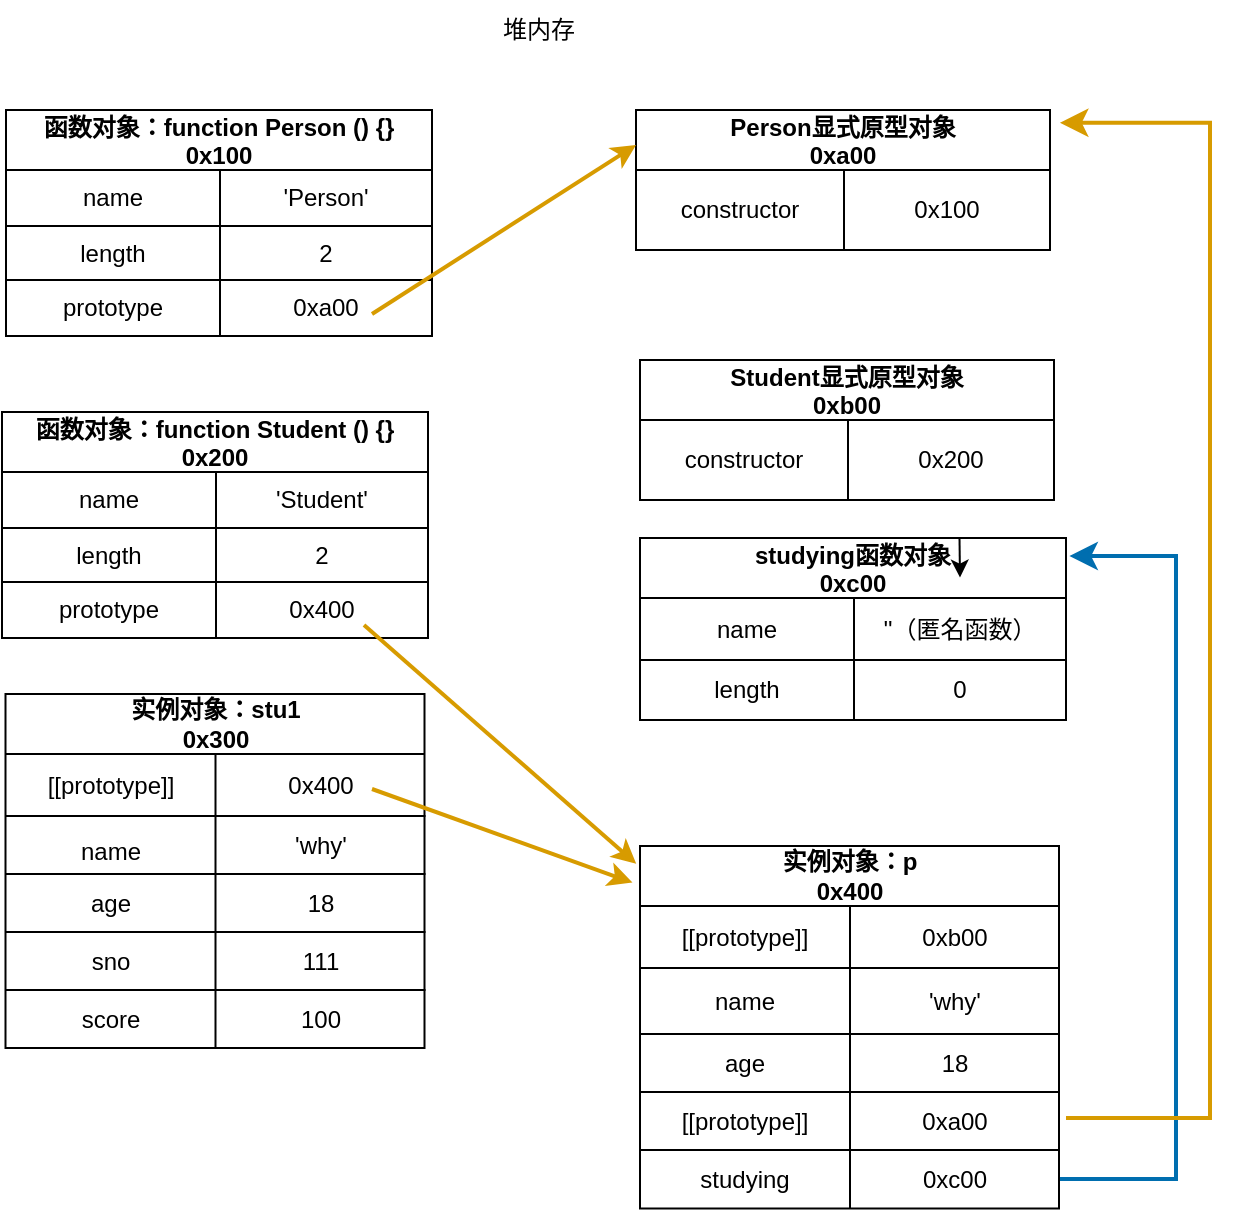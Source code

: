 <mxfile>
    <diagram id="DuiFsDTKwNbwaN0CRd7W" name="第 1 页">
        <mxGraphModel dx="1039" dy="962" grid="0" gridSize="10" guides="1" tooltips="1" connect="1" arrows="1" fold="1" page="0" pageScale="1" pageWidth="1169" pageHeight="1654" background="#ffffff" math="0" shadow="0">
            <root>
                <mxCell id="0"/>
                <mxCell id="1" parent="0"/>
                <mxCell id="2" value="函数对象：function Person () {}&#10;0x100" style="shape=table;startSize=30;container=1;collapsible=0;childLayout=tableLayout;fontStyle=1;align=center;rounded=0;labelBorderColor=none;sketch=0;strokeColor=#000000;fontColor=#000000;fillColor=none;" parent="1" vertex="1">
                    <mxGeometry x="-137" y="11" width="213" height="113" as="geometry"/>
                </mxCell>
                <mxCell id="3" value="" style="shape=tableRow;horizontal=0;startSize=0;swimlaneHead=0;swimlaneBody=0;top=0;left=0;bottom=0;right=0;collapsible=0;dropTarget=0;fillColor=none;points=[[0,0.5],[1,0.5]];portConstraint=eastwest;rounded=0;labelBorderColor=#000000;sketch=0;strokeColor=#000000;fontColor=#000000;" parent="2" vertex="1">
                    <mxGeometry y="30" width="213" height="28" as="geometry"/>
                </mxCell>
                <mxCell id="4" value="name" style="shape=partialRectangle;html=1;whiteSpace=wrap;connectable=0;fillColor=none;top=0;left=0;bottom=0;right=0;overflow=hidden;rounded=0;labelBorderColor=none;sketch=0;strokeColor=default;fontColor=#000000;" parent="3" vertex="1">
                    <mxGeometry width="107" height="28" as="geometry">
                        <mxRectangle width="107" height="28" as="alternateBounds"/>
                    </mxGeometry>
                </mxCell>
                <mxCell id="5" value="'Person'" style="shape=partialRectangle;html=1;whiteSpace=wrap;connectable=0;fillColor=none;top=0;left=0;bottom=0;right=0;overflow=hidden;rounded=0;labelBorderColor=none;sketch=0;strokeColor=#000000;fontColor=#000000;" parent="3" vertex="1">
                    <mxGeometry x="107" width="106" height="28" as="geometry">
                        <mxRectangle width="106" height="28" as="alternateBounds"/>
                    </mxGeometry>
                </mxCell>
                <mxCell id="6" value="" style="shape=tableRow;horizontal=0;startSize=0;swimlaneHead=0;swimlaneBody=0;top=0;left=0;bottom=0;right=0;collapsible=0;dropTarget=0;fillColor=none;points=[[0,0.5],[1,0.5]];portConstraint=eastwest;rounded=0;labelBorderColor=none;sketch=0;strokeColor=#000000;fontColor=#000000;labelBackgroundColor=default;" parent="2" vertex="1">
                    <mxGeometry y="58" width="213" height="27" as="geometry"/>
                </mxCell>
                <mxCell id="7" value="length" style="shape=partialRectangle;html=1;whiteSpace=wrap;connectable=0;fillColor=none;top=0;left=0;bottom=0;right=0;overflow=hidden;rounded=0;labelBorderColor=none;sketch=0;strokeColor=#000000;fontColor=#000000;" parent="6" vertex="1">
                    <mxGeometry width="107" height="27" as="geometry">
                        <mxRectangle width="107" height="27" as="alternateBounds"/>
                    </mxGeometry>
                </mxCell>
                <mxCell id="8" value="2" style="shape=partialRectangle;html=1;whiteSpace=wrap;connectable=0;fillColor=none;top=0;left=0;bottom=0;right=0;overflow=hidden;rounded=0;labelBorderColor=none;sketch=0;strokeColor=#000000;fontColor=#000000;" parent="6" vertex="1">
                    <mxGeometry x="107" width="106" height="27" as="geometry">
                        <mxRectangle width="106" height="27" as="alternateBounds"/>
                    </mxGeometry>
                </mxCell>
                <mxCell id="9" value="" style="shape=tableRow;horizontal=0;startSize=0;swimlaneHead=0;swimlaneBody=0;top=0;left=0;bottom=0;right=0;collapsible=0;dropTarget=0;fillColor=none;points=[[0,0.5],[1,0.5]];portConstraint=eastwest;rounded=0;labelBorderColor=#000000;sketch=0;strokeColor=#000000;fontColor=#000000;" parent="2" vertex="1">
                    <mxGeometry y="85" width="213" height="28" as="geometry"/>
                </mxCell>
                <mxCell id="10" value="prototype" style="shape=partialRectangle;html=1;whiteSpace=wrap;connectable=0;fillColor=none;top=0;left=0;bottom=0;right=0;overflow=hidden;rounded=0;labelBorderColor=none;sketch=0;strokeColor=#000000;fontColor=#000000;" parent="9" vertex="1">
                    <mxGeometry width="107" height="28" as="geometry">
                        <mxRectangle width="107" height="28" as="alternateBounds"/>
                    </mxGeometry>
                </mxCell>
                <mxCell id="11" value="0xa00" style="shape=partialRectangle;html=1;whiteSpace=wrap;connectable=0;fillColor=none;top=0;left=0;bottom=0;right=0;overflow=hidden;rounded=0;labelBorderColor=none;sketch=0;strokeColor=#000000;fontColor=#000000;" parent="9" vertex="1">
                    <mxGeometry x="107" width="106" height="28" as="geometry">
                        <mxRectangle width="106" height="28" as="alternateBounds"/>
                    </mxGeometry>
                </mxCell>
                <mxCell id="12" value="Person显式原型对象&#10;0xa00" style="shape=table;startSize=30;container=1;collapsible=0;childLayout=tableLayout;fontStyle=1;align=center;rounded=0;labelBorderColor=none;sketch=0;strokeColor=#000000;fontColor=#000000;fillColor=none;" parent="1" vertex="1">
                    <mxGeometry x="178" y="11" width="207" height="70" as="geometry"/>
                </mxCell>
                <mxCell id="13" value="" style="shape=tableRow;horizontal=0;startSize=0;swimlaneHead=0;swimlaneBody=0;top=0;left=0;bottom=0;right=0;collapsible=0;dropTarget=0;fillColor=none;points=[[0,0.5],[1,0.5]];portConstraint=eastwest;rounded=0;labelBorderColor=#000000;sketch=0;strokeColor=#000000;fontColor=#000000;" parent="12" vertex="1">
                    <mxGeometry y="30" width="207" height="40" as="geometry"/>
                </mxCell>
                <mxCell id="14" value="constructor" style="shape=partialRectangle;html=1;whiteSpace=wrap;connectable=0;fillColor=none;top=0;left=0;bottom=0;right=0;overflow=hidden;rounded=0;labelBorderColor=none;sketch=0;strokeColor=default;fontColor=#000000;" parent="13" vertex="1">
                    <mxGeometry width="104" height="40" as="geometry">
                        <mxRectangle width="104" height="40" as="alternateBounds"/>
                    </mxGeometry>
                </mxCell>
                <mxCell id="15" value="0x100" style="shape=partialRectangle;html=1;whiteSpace=wrap;connectable=0;fillColor=none;top=0;left=0;bottom=0;right=0;overflow=hidden;rounded=0;labelBorderColor=none;sketch=0;strokeColor=#000000;fontColor=#000000;" parent="13" vertex="1">
                    <mxGeometry x="104" width="103" height="40" as="geometry">
                        <mxRectangle width="103" height="40" as="alternateBounds"/>
                    </mxGeometry>
                </mxCell>
                <mxCell id="16" value="函数对象：function Student () {}&#10;0x200" style="shape=table;startSize=30;container=1;collapsible=0;childLayout=tableLayout;fontStyle=1;align=center;rounded=0;labelBorderColor=none;sketch=0;strokeColor=#000000;fontColor=#000000;fillColor=none;" parent="1" vertex="1">
                    <mxGeometry x="-139" y="162" width="213" height="113" as="geometry"/>
                </mxCell>
                <mxCell id="17" value="" style="shape=tableRow;horizontal=0;startSize=0;swimlaneHead=0;swimlaneBody=0;top=0;left=0;bottom=0;right=0;collapsible=0;dropTarget=0;fillColor=none;points=[[0,0.5],[1,0.5]];portConstraint=eastwest;rounded=0;labelBorderColor=#000000;sketch=0;strokeColor=#000000;fontColor=#000000;" parent="16" vertex="1">
                    <mxGeometry y="30" width="213" height="28" as="geometry"/>
                </mxCell>
                <mxCell id="18" value="name" style="shape=partialRectangle;html=1;whiteSpace=wrap;connectable=0;fillColor=none;top=0;left=0;bottom=0;right=0;overflow=hidden;rounded=0;labelBorderColor=none;sketch=0;strokeColor=default;fontColor=#000000;" parent="17" vertex="1">
                    <mxGeometry width="107" height="28" as="geometry">
                        <mxRectangle width="107" height="28" as="alternateBounds"/>
                    </mxGeometry>
                </mxCell>
                <mxCell id="19" value="'Student'" style="shape=partialRectangle;html=1;whiteSpace=wrap;connectable=0;fillColor=none;top=0;left=0;bottom=0;right=0;overflow=hidden;rounded=0;labelBorderColor=none;sketch=0;strokeColor=#000000;fontColor=#000000;" parent="17" vertex="1">
                    <mxGeometry x="107" width="106" height="28" as="geometry">
                        <mxRectangle width="106" height="28" as="alternateBounds"/>
                    </mxGeometry>
                </mxCell>
                <mxCell id="20" value="" style="shape=tableRow;horizontal=0;startSize=0;swimlaneHead=0;swimlaneBody=0;top=0;left=0;bottom=0;right=0;collapsible=0;dropTarget=0;fillColor=none;points=[[0,0.5],[1,0.5]];portConstraint=eastwest;rounded=0;labelBorderColor=none;sketch=0;strokeColor=#000000;fontColor=#000000;labelBackgroundColor=default;" parent="16" vertex="1">
                    <mxGeometry y="58" width="213" height="27" as="geometry"/>
                </mxCell>
                <mxCell id="21" value="length" style="shape=partialRectangle;html=1;whiteSpace=wrap;connectable=0;fillColor=none;top=0;left=0;bottom=0;right=0;overflow=hidden;rounded=0;labelBorderColor=none;sketch=0;strokeColor=#000000;fontColor=#000000;" parent="20" vertex="1">
                    <mxGeometry width="107" height="27" as="geometry">
                        <mxRectangle width="107" height="27" as="alternateBounds"/>
                    </mxGeometry>
                </mxCell>
                <mxCell id="22" value="2" style="shape=partialRectangle;html=1;whiteSpace=wrap;connectable=0;fillColor=none;top=0;left=0;bottom=0;right=0;overflow=hidden;rounded=0;labelBorderColor=none;sketch=0;strokeColor=#000000;fontColor=#000000;" parent="20" vertex="1">
                    <mxGeometry x="107" width="106" height="27" as="geometry">
                        <mxRectangle width="106" height="27" as="alternateBounds"/>
                    </mxGeometry>
                </mxCell>
                <mxCell id="23" value="" style="shape=tableRow;horizontal=0;startSize=0;swimlaneHead=0;swimlaneBody=0;top=0;left=0;bottom=0;right=0;collapsible=0;dropTarget=0;fillColor=none;points=[[0,0.5],[1,0.5]];portConstraint=eastwest;rounded=0;labelBorderColor=#000000;sketch=0;strokeColor=#000000;fontColor=#000000;" parent="16" vertex="1">
                    <mxGeometry y="85" width="213" height="28" as="geometry"/>
                </mxCell>
                <mxCell id="24" value="prototype" style="shape=partialRectangle;html=1;whiteSpace=wrap;connectable=0;fillColor=none;top=0;left=0;bottom=0;right=0;overflow=hidden;rounded=0;labelBorderColor=none;sketch=0;strokeColor=#000000;fontColor=#000000;" parent="23" vertex="1">
                    <mxGeometry width="107" height="28" as="geometry">
                        <mxRectangle width="107" height="28" as="alternateBounds"/>
                    </mxGeometry>
                </mxCell>
                <mxCell id="25" value="0x400" style="shape=partialRectangle;html=1;whiteSpace=wrap;connectable=0;fillColor=none;top=0;left=0;bottom=0;right=0;overflow=hidden;rounded=0;labelBorderColor=none;sketch=0;strokeColor=#000000;fontColor=#000000;" parent="23" vertex="1">
                    <mxGeometry x="107" width="106" height="28" as="geometry">
                        <mxRectangle width="106" height="28" as="alternateBounds"/>
                    </mxGeometry>
                </mxCell>
                <mxCell id="26" value="Student显式原型对象&#10;0xb00" style="shape=table;startSize=30;container=1;collapsible=0;childLayout=tableLayout;fontStyle=1;align=center;rounded=0;labelBorderColor=none;sketch=0;strokeColor=#000000;fontColor=#000000;fillColor=none;" parent="1" vertex="1">
                    <mxGeometry x="180" y="136" width="207" height="70" as="geometry"/>
                </mxCell>
                <mxCell id="27" value="" style="shape=tableRow;horizontal=0;startSize=0;swimlaneHead=0;swimlaneBody=0;top=0;left=0;bottom=0;right=0;collapsible=0;dropTarget=0;fillColor=none;points=[[0,0.5],[1,0.5]];portConstraint=eastwest;rounded=0;labelBorderColor=#000000;sketch=0;strokeColor=#000000;fontColor=#000000;" parent="26" vertex="1">
                    <mxGeometry y="30" width="207" height="40" as="geometry"/>
                </mxCell>
                <mxCell id="28" value="constructor" style="shape=partialRectangle;html=1;whiteSpace=wrap;connectable=0;fillColor=none;top=0;left=0;bottom=0;right=0;overflow=hidden;rounded=0;labelBorderColor=none;sketch=0;strokeColor=default;fontColor=#000000;" parent="27" vertex="1">
                    <mxGeometry width="104" height="40" as="geometry">
                        <mxRectangle width="104" height="40" as="alternateBounds"/>
                    </mxGeometry>
                </mxCell>
                <mxCell id="29" value="0x200" style="shape=partialRectangle;html=1;whiteSpace=wrap;connectable=0;fillColor=none;top=0;left=0;bottom=0;right=0;overflow=hidden;rounded=0;labelBorderColor=none;sketch=0;strokeColor=#000000;fontColor=#000000;" parent="27" vertex="1">
                    <mxGeometry x="104" width="103" height="40" as="geometry">
                        <mxRectangle width="103" height="40" as="alternateBounds"/>
                    </mxGeometry>
                </mxCell>
                <mxCell id="40" value="实例对象：stu1&lt;br&gt;0x300" style="shape=table;startSize=30;container=1;collapsible=0;childLayout=tableLayout;fontStyle=1;align=center;rounded=0;labelBorderColor=none;sketch=0;strokeColor=#000000;fontColor=#000000;fillColor=none;html=1;whiteSpace=wrap;" parent="1" vertex="1">
                    <mxGeometry x="-137.25" y="303" width="209.5" height="177" as="geometry"/>
                </mxCell>
                <mxCell id="41" style="shape=tableRow;horizontal=0;startSize=0;swimlaneHead=0;swimlaneBody=0;top=0;left=0;bottom=0;right=0;collapsible=0;dropTarget=0;fillColor=none;points=[[0,0.5],[1,0.5]];portConstraint=eastwest;rounded=0;labelBorderColor=#000000;sketch=0;strokeColor=#000000;fontColor=#000000;" parent="40" vertex="1">
                    <mxGeometry y="30" width="209.5" height="31" as="geometry"/>
                </mxCell>
                <mxCell id="42" value="[[prototype]]" style="shape=partialRectangle;html=1;whiteSpace=wrap;connectable=0;fillColor=none;top=0;left=0;bottom=0;right=0;overflow=hidden;rounded=0;labelBorderColor=none;sketch=0;strokeColor=default;fontColor=#000000;" parent="41" vertex="1">
                    <mxGeometry width="105" height="31" as="geometry">
                        <mxRectangle width="105" height="31" as="alternateBounds"/>
                    </mxGeometry>
                </mxCell>
                <mxCell id="43" value="0x400" style="shape=partialRectangle;html=1;whiteSpace=wrap;connectable=0;fillColor=none;top=0;left=0;bottom=0;right=0;overflow=hidden;rounded=0;labelBorderColor=none;sketch=0;strokeColor=#000000;fontColor=#000000;" parent="41" vertex="1">
                    <mxGeometry x="105" width="105" height="31" as="geometry">
                        <mxRectangle width="105" height="31" as="alternateBounds"/>
                    </mxGeometry>
                </mxCell>
                <mxCell id="108" style="shape=tableRow;horizontal=0;startSize=0;swimlaneHead=0;swimlaneBody=0;top=0;left=0;bottom=0;right=0;collapsible=0;dropTarget=0;fillColor=none;points=[[0,0.5],[1,0.5]];portConstraint=eastwest;rounded=0;labelBorderColor=none;sketch=0;strokeColor=#000000;fontColor=#000000;labelBackgroundColor=default;" parent="40" vertex="1">
                    <mxGeometry y="61" width="209.5" height="29" as="geometry"/>
                </mxCell>
                <mxCell id="109" style="shape=partialRectangle;html=1;whiteSpace=wrap;connectable=0;fillColor=none;top=0;left=0;bottom=0;right=0;overflow=hidden;rounded=0;labelBorderColor=none;sketch=0;strokeColor=#000000;fontColor=#000000;" parent="108" vertex="1">
                    <mxGeometry width="105" height="29" as="geometry">
                        <mxRectangle width="105" height="29" as="alternateBounds"/>
                    </mxGeometry>
                </mxCell>
                <mxCell id="110" value="'why'" style="shape=partialRectangle;html=1;whiteSpace=wrap;connectable=0;fillColor=none;top=0;left=0;bottom=0;right=0;overflow=hidden;rounded=0;labelBorderColor=none;sketch=0;strokeColor=#000000;fontColor=#000000;" parent="108" vertex="1">
                    <mxGeometry x="105" width="105" height="29" as="geometry">
                        <mxRectangle width="105" height="29" as="alternateBounds"/>
                    </mxGeometry>
                </mxCell>
                <mxCell id="112" style="shape=tableRow;horizontal=0;startSize=0;swimlaneHead=0;swimlaneBody=0;top=0;left=0;bottom=0;right=0;collapsible=0;dropTarget=0;fillColor=none;points=[[0,0.5],[1,0.5]];portConstraint=eastwest;rounded=0;labelBorderColor=none;sketch=0;strokeColor=#000000;fontColor=#000000;labelBackgroundColor=default;" parent="40" vertex="1">
                    <mxGeometry y="90" width="209.5" height="29" as="geometry"/>
                </mxCell>
                <mxCell id="113" value="age" style="shape=partialRectangle;html=1;whiteSpace=wrap;connectable=0;fillColor=none;top=0;left=0;bottom=0;right=0;overflow=hidden;rounded=0;labelBorderColor=none;sketch=0;strokeColor=#000000;fontColor=#000000;" parent="112" vertex="1">
                    <mxGeometry width="105" height="29" as="geometry">
                        <mxRectangle width="105" height="29" as="alternateBounds"/>
                    </mxGeometry>
                </mxCell>
                <mxCell id="114" value="18" style="shape=partialRectangle;html=1;whiteSpace=wrap;connectable=0;fillColor=none;top=0;left=0;bottom=0;right=0;overflow=hidden;rounded=0;labelBorderColor=none;sketch=0;strokeColor=#000000;fontColor=#000000;" parent="112" vertex="1">
                    <mxGeometry x="105" width="105" height="29" as="geometry">
                        <mxRectangle width="105" height="29" as="alternateBounds"/>
                    </mxGeometry>
                </mxCell>
                <mxCell id="50" value="" style="shape=tableRow;horizontal=0;startSize=0;swimlaneHead=0;swimlaneBody=0;top=0;left=0;bottom=0;right=0;collapsible=0;dropTarget=0;fillColor=none;points=[[0,0.5],[1,0.5]];portConstraint=eastwest;rounded=0;labelBorderColor=none;sketch=0;strokeColor=#000000;fontColor=#000000;labelBackgroundColor=default;" parent="40" vertex="1">
                    <mxGeometry y="119" width="209.5" height="29" as="geometry"/>
                </mxCell>
                <mxCell id="51" value="sno" style="shape=partialRectangle;html=1;whiteSpace=wrap;connectable=0;fillColor=none;top=0;left=0;bottom=0;right=0;overflow=hidden;rounded=0;labelBorderColor=none;sketch=0;strokeColor=#000000;fontColor=#000000;" parent="50" vertex="1">
                    <mxGeometry width="105" height="29" as="geometry">
                        <mxRectangle width="105" height="29" as="alternateBounds"/>
                    </mxGeometry>
                </mxCell>
                <mxCell id="52" value="111" style="shape=partialRectangle;html=1;whiteSpace=wrap;connectable=0;fillColor=none;top=0;left=0;bottom=0;right=0;overflow=hidden;rounded=0;labelBorderColor=none;sketch=0;strokeColor=#000000;fontColor=#000000;" parent="50" vertex="1">
                    <mxGeometry x="105" width="105" height="29" as="geometry">
                        <mxRectangle width="105" height="29" as="alternateBounds"/>
                    </mxGeometry>
                </mxCell>
                <mxCell id="53" value="" style="shape=tableRow;horizontal=0;startSize=0;swimlaneHead=0;swimlaneBody=0;top=0;left=0;bottom=0;right=0;collapsible=0;dropTarget=0;fillColor=none;points=[[0,0.5],[1,0.5]];portConstraint=eastwest;rounded=0;labelBorderColor=none;sketch=0;strokeColor=#000000;fontColor=#000000;labelBackgroundColor=default;" parent="40" vertex="1">
                    <mxGeometry y="148" width="209.5" height="29" as="geometry"/>
                </mxCell>
                <mxCell id="54" value="score" style="shape=partialRectangle;html=1;whiteSpace=wrap;connectable=0;fillColor=none;top=0;left=0;bottom=0;right=0;overflow=hidden;rounded=0;labelBorderColor=none;sketch=0;strokeColor=#000000;fontColor=#000000;" parent="53" vertex="1">
                    <mxGeometry width="105" height="29" as="geometry">
                        <mxRectangle width="105" height="29" as="alternateBounds"/>
                    </mxGeometry>
                </mxCell>
                <mxCell id="55" value="100" style="shape=partialRectangle;html=1;whiteSpace=wrap;connectable=0;fillColor=none;top=0;left=0;bottom=0;right=0;overflow=hidden;rounded=0;labelBorderColor=none;sketch=0;strokeColor=#000000;fontColor=#000000;" parent="53" vertex="1">
                    <mxGeometry x="105" width="105" height="29" as="geometry">
                        <mxRectangle width="105" height="29" as="alternateBounds"/>
                    </mxGeometry>
                </mxCell>
                <mxCell id="57" value="" style="endArrow=classic;html=1;strokeColor=#d79b00;fontColor=#000000;fillColor=#ffcd28;strokeWidth=2;gradientColor=#ffa500;entryX=0;entryY=0.25;entryDx=0;entryDy=0;exitX=1;exitY=0.5;exitDx=0;exitDy=0;" parent="1" target="12" edge="1">
                    <mxGeometry width="50" height="50" relative="1" as="geometry">
                        <mxPoint x="46" y="113" as="sourcePoint"/>
                        <mxPoint x="206" y="49" as="targetPoint"/>
                    </mxGeometry>
                </mxCell>
                <mxCell id="58" value="" style="endArrow=classic;html=1;strokeColor=#d79b00;fontColor=#000000;fillColor=#ffcd28;strokeWidth=2;gradientColor=#ffa500;exitX=1;exitY=0.5;exitDx=0;exitDy=0;entryX=-0.009;entryY=0.049;entryDx=0;entryDy=0;entryPerimeter=0;" parent="1" target="73" edge="1">
                    <mxGeometry width="50" height="50" relative="1" as="geometry">
                        <mxPoint x="42" y="268.5" as="sourcePoint"/>
                        <mxPoint x="170" y="39" as="targetPoint"/>
                    </mxGeometry>
                </mxCell>
                <mxCell id="59" value="" style="endArrow=classic;html=1;strokeColor=#d79b00;fontColor=#000000;fillColor=#ffcd28;strokeWidth=2;gradientColor=#ffa500;exitX=1;exitY=0.5;exitDx=0;exitDy=0;entryX=-0.018;entryY=0.101;entryDx=0;entryDy=0;entryPerimeter=0;" parent="1" target="73" edge="1">
                    <mxGeometry width="50" height="50" relative="1" as="geometry">
                        <mxPoint x="46" y="350.5" as="sourcePoint"/>
                        <mxPoint x="172" y="510" as="targetPoint"/>
                    </mxGeometry>
                </mxCell>
                <mxCell id="60" value="堆内存" style="shape=partialRectangle;html=1;whiteSpace=wrap;connectable=0;fillColor=none;top=0;left=0;bottom=0;right=0;overflow=hidden;rounded=0;labelBorderColor=none;sketch=0;strokeColor=default;fontColor=#000000;" parent="1" vertex="1">
                    <mxGeometry x="76" y="-43" width="107" height="28" as="geometry">
                        <mxRectangle width="107" height="28" as="alternateBounds"/>
                    </mxGeometry>
                </mxCell>
                <mxCell id="72" style="edgeStyle=none;html=1;exitX=0.75;exitY=0;exitDx=0;exitDy=0;" parent="1" source="64" edge="1">
                    <mxGeometry relative="1" as="geometry">
                        <mxPoint x="340" y="244.8" as="targetPoint"/>
                    </mxGeometry>
                </mxCell>
                <mxCell id="64" value="studying函数对象&#10;0xc00" style="shape=table;startSize=30;container=1;collapsible=0;childLayout=tableLayout;fontStyle=1;align=center;rounded=0;labelBorderColor=none;sketch=0;strokeColor=#000000;fontColor=#000000;fillColor=none;" parent="1" vertex="1">
                    <mxGeometry x="180" y="225" width="213" height="91" as="geometry"/>
                </mxCell>
                <mxCell id="65" value="" style="shape=tableRow;horizontal=0;startSize=0;swimlaneHead=0;swimlaneBody=0;top=0;left=0;bottom=0;right=0;collapsible=0;dropTarget=0;fillColor=none;points=[[0,0.5],[1,0.5]];portConstraint=eastwest;rounded=0;labelBorderColor=#000000;sketch=0;strokeColor=#000000;fontColor=#000000;" parent="64" vertex="1">
                    <mxGeometry y="30" width="213" height="31" as="geometry"/>
                </mxCell>
                <mxCell id="66" value="name" style="shape=partialRectangle;html=1;whiteSpace=wrap;connectable=0;fillColor=none;top=0;left=0;bottom=0;right=0;overflow=hidden;rounded=0;labelBorderColor=none;sketch=0;strokeColor=default;fontColor=#000000;" parent="65" vertex="1">
                    <mxGeometry width="107" height="31" as="geometry">
                        <mxRectangle width="107" height="31" as="alternateBounds"/>
                    </mxGeometry>
                </mxCell>
                <mxCell id="67" value="''（匿名函数）" style="shape=partialRectangle;html=1;whiteSpace=wrap;connectable=0;fillColor=none;top=0;left=0;bottom=0;right=0;overflow=hidden;rounded=0;labelBorderColor=none;sketch=0;strokeColor=#000000;fontColor=#000000;" parent="65" vertex="1">
                    <mxGeometry x="107" width="106" height="31" as="geometry">
                        <mxRectangle width="106" height="31" as="alternateBounds"/>
                    </mxGeometry>
                </mxCell>
                <mxCell id="68" value="" style="shape=tableRow;horizontal=0;startSize=0;swimlaneHead=0;swimlaneBody=0;top=0;left=0;bottom=0;right=0;collapsible=0;dropTarget=0;fillColor=none;points=[[0,0.5],[1,0.5]];portConstraint=eastwest;rounded=0;labelBorderColor=#000000;sketch=0;strokeColor=#000000;fontColor=#000000;" parent="64" vertex="1">
                    <mxGeometry y="61" width="213" height="30" as="geometry"/>
                </mxCell>
                <mxCell id="69" value="length" style="shape=partialRectangle;html=1;whiteSpace=wrap;connectable=0;fillColor=none;top=0;left=0;bottom=0;right=0;overflow=hidden;rounded=0;labelBorderColor=none;sketch=0;strokeColor=default;fontColor=#000000;" parent="68" vertex="1">
                    <mxGeometry width="107" height="30" as="geometry">
                        <mxRectangle width="107" height="30" as="alternateBounds"/>
                    </mxGeometry>
                </mxCell>
                <mxCell id="70" value="0" style="shape=partialRectangle;html=1;whiteSpace=wrap;connectable=0;fillColor=none;top=0;left=0;bottom=0;right=0;overflow=hidden;rounded=0;labelBorderColor=none;sketch=0;strokeColor=#000000;fontColor=#000000;" parent="68" vertex="1">
                    <mxGeometry x="107" width="106" height="30" as="geometry">
                        <mxRectangle width="106" height="30" as="alternateBounds"/>
                    </mxGeometry>
                </mxCell>
                <mxCell id="71" value="" style="edgeStyle=elbowEdgeStyle;elbow=horizontal;endArrow=classic;html=1;curved=0;rounded=0;endSize=8;startSize=8;exitX=1;exitY=0.5;exitDx=0;exitDy=0;entryX=1.008;entryY=0.099;entryDx=0;entryDy=0;entryPerimeter=0;fillColor=#1ba1e2;strokeColor=#006EAF;strokeWidth=2;" parent="1" source="92" target="64" edge="1">
                    <mxGeometry width="50" height="50" relative="1" as="geometry">
                        <mxPoint x="253" y="260" as="sourcePoint"/>
                        <mxPoint x="303" y="210" as="targetPoint"/>
                        <Array as="points">
                            <mxPoint x="448" y="202"/>
                        </Array>
                    </mxGeometry>
                </mxCell>
                <mxCell id="73" value="实例对象：p&lt;br&gt;0x400" style="shape=table;startSize=30;container=1;collapsible=0;childLayout=tableLayout;fontStyle=1;align=center;rounded=0;labelBorderColor=none;sketch=0;strokeColor=#000000;fontColor=#000000;fillColor=none;html=1;whiteSpace=wrap;" parent="1" vertex="1">
                    <mxGeometry x="180" y="379" width="209.5" height="181.294" as="geometry"/>
                </mxCell>
                <mxCell id="74" style="shape=tableRow;horizontal=0;startSize=0;swimlaneHead=0;swimlaneBody=0;top=0;left=0;bottom=0;right=0;collapsible=0;dropTarget=0;fillColor=none;points=[[0,0.5],[1,0.5]];portConstraint=eastwest;rounded=0;labelBorderColor=#000000;sketch=0;strokeColor=#000000;fontColor=#000000;" parent="73" vertex="1">
                    <mxGeometry y="30" width="209.5" height="31" as="geometry"/>
                </mxCell>
                <mxCell id="75" value="[[prototype]]" style="shape=partialRectangle;html=1;whiteSpace=wrap;connectable=0;fillColor=none;top=0;left=0;bottom=0;right=0;overflow=hidden;rounded=0;labelBorderColor=none;sketch=0;strokeColor=default;fontColor=#000000;" parent="74" vertex="1">
                    <mxGeometry width="105" height="31" as="geometry">
                        <mxRectangle width="105" height="31" as="alternateBounds"/>
                    </mxGeometry>
                </mxCell>
                <mxCell id="76" value="0xb00" style="shape=partialRectangle;html=1;whiteSpace=wrap;connectable=0;fillColor=none;top=0;left=0;bottom=0;right=0;overflow=hidden;rounded=0;labelBorderColor=none;sketch=0;strokeColor=#000000;fontColor=#000000;" parent="74" vertex="1">
                    <mxGeometry x="105" width="105" height="31" as="geometry">
                        <mxRectangle width="105" height="31" as="alternateBounds"/>
                    </mxGeometry>
                </mxCell>
                <mxCell id="77" value="" style="shape=tableRow;horizontal=0;startSize=0;swimlaneHead=0;swimlaneBody=0;top=0;left=0;bottom=0;right=0;collapsible=0;dropTarget=0;fillColor=none;points=[[0,0.5],[1,0.5]];portConstraint=eastwest;rounded=0;labelBorderColor=#000000;sketch=0;strokeColor=#000000;fontColor=#000000;" parent="73" vertex="1">
                    <mxGeometry y="61" width="209.5" height="33" as="geometry"/>
                </mxCell>
                <mxCell id="78" value="name" style="shape=partialRectangle;html=1;whiteSpace=wrap;connectable=0;fillColor=none;top=0;left=0;bottom=0;right=0;overflow=hidden;rounded=0;labelBorderColor=none;sketch=0;strokeColor=default;fontColor=#000000;" parent="77" vertex="1">
                    <mxGeometry width="105" height="33" as="geometry">
                        <mxRectangle width="105" height="33" as="alternateBounds"/>
                    </mxGeometry>
                </mxCell>
                <mxCell id="79" value="'why'" style="shape=partialRectangle;html=1;whiteSpace=wrap;connectable=0;fillColor=none;top=0;left=0;bottom=0;right=0;overflow=hidden;rounded=0;labelBorderColor=none;sketch=0;strokeColor=#000000;fontColor=#000000;" parent="77" vertex="1">
                    <mxGeometry x="105" width="105" height="33" as="geometry">
                        <mxRectangle width="105" height="33" as="alternateBounds"/>
                    </mxGeometry>
                </mxCell>
                <mxCell id="80" value="" style="shape=tableRow;horizontal=0;startSize=0;swimlaneHead=0;swimlaneBody=0;top=0;left=0;bottom=0;right=0;collapsible=0;dropTarget=0;fillColor=none;points=[[0,0.5],[1,0.5]];portConstraint=eastwest;rounded=0;labelBorderColor=none;sketch=0;strokeColor=#000000;fontColor=#000000;labelBackgroundColor=default;" parent="73" vertex="1">
                    <mxGeometry y="94" width="209.5" height="29" as="geometry"/>
                </mxCell>
                <mxCell id="81" value="age" style="shape=partialRectangle;html=1;whiteSpace=wrap;connectable=0;fillColor=none;top=0;left=0;bottom=0;right=0;overflow=hidden;rounded=0;labelBorderColor=none;sketch=0;strokeColor=#000000;fontColor=#000000;" parent="80" vertex="1">
                    <mxGeometry width="105" height="29" as="geometry">
                        <mxRectangle width="105" height="29" as="alternateBounds"/>
                    </mxGeometry>
                </mxCell>
                <mxCell id="82" value="18" style="shape=partialRectangle;html=1;whiteSpace=wrap;connectable=0;fillColor=none;top=0;left=0;bottom=0;right=0;overflow=hidden;rounded=0;labelBorderColor=none;sketch=0;strokeColor=#000000;fontColor=#000000;" parent="80" vertex="1">
                    <mxGeometry x="105" width="105" height="29" as="geometry">
                        <mxRectangle width="105" height="29" as="alternateBounds"/>
                    </mxGeometry>
                </mxCell>
                <mxCell id="86" value="" style="shape=tableRow;horizontal=0;startSize=0;swimlaneHead=0;swimlaneBody=0;top=0;left=0;bottom=0;right=0;collapsible=0;dropTarget=0;fillColor=none;points=[[0,0.5],[1,0.5]];portConstraint=eastwest;rounded=0;labelBorderColor=none;sketch=0;strokeColor=#000000;fontColor=#000000;labelBackgroundColor=default;" parent="73" vertex="1">
                    <mxGeometry y="123" width="209.5" height="29" as="geometry"/>
                </mxCell>
                <mxCell id="87" value="[[prototype]]" style="shape=partialRectangle;html=1;whiteSpace=wrap;connectable=0;fillColor=none;top=0;left=0;bottom=0;right=0;overflow=hidden;rounded=0;labelBorderColor=none;sketch=0;strokeColor=#000000;fontColor=#000000;" parent="86" vertex="1">
                    <mxGeometry width="105" height="29" as="geometry">
                        <mxRectangle width="105" height="29" as="alternateBounds"/>
                    </mxGeometry>
                </mxCell>
                <mxCell id="88" value="0xa00" style="shape=partialRectangle;html=1;whiteSpace=wrap;connectable=0;fillColor=none;top=0;left=0;bottom=0;right=0;overflow=hidden;rounded=0;labelBorderColor=none;sketch=0;strokeColor=#000000;fontColor=#000000;" parent="86" vertex="1">
                    <mxGeometry x="105" width="105" height="29" as="geometry">
                        <mxRectangle width="105" height="29" as="alternateBounds"/>
                    </mxGeometry>
                </mxCell>
                <mxCell id="92" value="" style="shape=tableRow;horizontal=0;startSize=0;swimlaneHead=0;swimlaneBody=0;top=0;left=0;bottom=0;right=0;collapsible=0;dropTarget=0;fillColor=none;points=[[0,0.5],[1,0.5]];portConstraint=eastwest;rounded=0;labelBorderColor=none;sketch=0;strokeColor=#000000;fontColor=#000000;labelBackgroundColor=default;" parent="73" vertex="1">
                    <mxGeometry y="152" width="209.5" height="29" as="geometry"/>
                </mxCell>
                <mxCell id="93" value="studying" style="shape=partialRectangle;html=1;whiteSpace=wrap;connectable=0;fillColor=none;top=0;left=0;bottom=0;right=0;overflow=hidden;rounded=0;labelBorderColor=none;sketch=0;strokeColor=#000000;fontColor=#000000;" parent="92" vertex="1">
                    <mxGeometry width="105" height="29" as="geometry">
                        <mxRectangle width="105" height="29" as="alternateBounds"/>
                    </mxGeometry>
                </mxCell>
                <mxCell id="94" value="0xc00" style="shape=partialRectangle;html=1;whiteSpace=wrap;connectable=0;fillColor=none;top=0;left=0;bottom=0;right=0;overflow=hidden;rounded=0;labelBorderColor=none;sketch=0;strokeColor=#000000;fontColor=#000000;" parent="92" vertex="1">
                    <mxGeometry x="105" width="105" height="29" as="geometry">
                        <mxRectangle width="105" height="29" as="alternateBounds"/>
                    </mxGeometry>
                </mxCell>
                <mxCell id="91" value="" style="edgeStyle=elbowEdgeStyle;elbow=horizontal;endArrow=classic;html=1;curved=0;rounded=0;endSize=8;startSize=8;exitX=1;exitY=0.5;exitDx=0;exitDy=0;fillColor=#ffcd28;gradientColor=#ffa500;strokeColor=#d79b00;strokeWidth=2;entryX=1.024;entryY=0.091;entryDx=0;entryDy=0;entryPerimeter=0;" parent="1" target="12" edge="1">
                    <mxGeometry width="50" height="50" relative="1" as="geometry">
                        <mxPoint x="393.0" y="515" as="sourcePoint"/>
                        <mxPoint x="450" y="337" as="targetPoint"/>
                        <Array as="points">
                            <mxPoint x="465" y="267"/>
                        </Array>
                    </mxGeometry>
                </mxCell>
                <mxCell id="111" value="name" style="shape=partialRectangle;html=1;whiteSpace=wrap;connectable=0;fillColor=none;top=0;left=0;bottom=0;right=0;overflow=hidden;rounded=0;labelBorderColor=none;sketch=0;strokeColor=default;fontColor=#000000;" parent="1" vertex="1">
                    <mxGeometry x="-137" y="366" width="105" height="31" as="geometry">
                        <mxRectangle width="105" height="31" as="alternateBounds"/>
                    </mxGeometry>
                </mxCell>
            </root>
        </mxGraphModel>
    </diagram>
</mxfile>